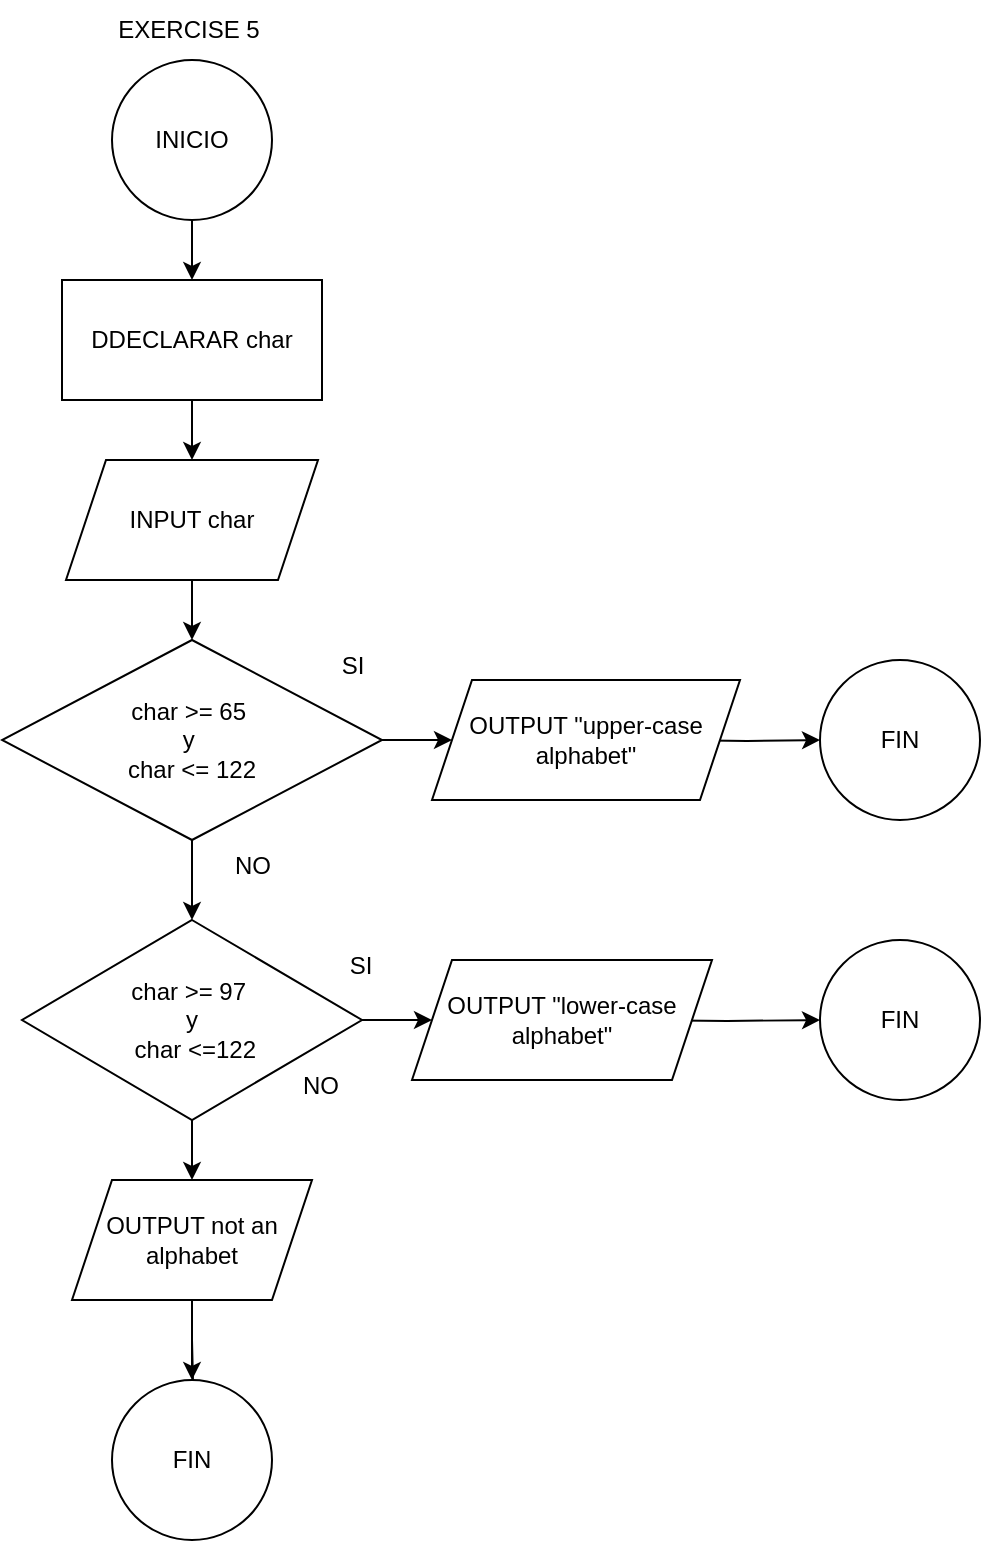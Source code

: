 <mxfile version="24.4.0" type="device">
  <diagram name="EXERCISE-1" id="7WXvErT6jwQCl5LBhXy7">
    <mxGraphModel dx="704" dy="382" grid="1" gridSize="10" guides="1" tooltips="1" connect="1" arrows="1" fold="1" page="1" pageScale="1" pageWidth="850" pageHeight="1100" math="0" shadow="0">
      <root>
        <mxCell id="0" />
        <mxCell id="1" parent="0" />
        <mxCell id="-hOMn0kYKFU-R9jvK8EN-38" value="EXERCISE 5" style="text;html=1;align=center;verticalAlign=middle;resizable=0;points=[];autosize=1;strokeColor=none;fillColor=none;" parent="1" vertex="1">
          <mxGeometry x="348" y="5" width="90" height="30" as="geometry" />
        </mxCell>
        <mxCell id="jAzLcmatW34AS9ptDqRP-155" value="" style="edgeStyle=orthogonalEdgeStyle;rounded=0;orthogonalLoop=1;jettySize=auto;html=1;" edge="1" parent="1" source="jAzLcmatW34AS9ptDqRP-156" target="jAzLcmatW34AS9ptDqRP-158">
          <mxGeometry relative="1" as="geometry" />
        </mxCell>
        <mxCell id="jAzLcmatW34AS9ptDqRP-156" value="INICIO" style="ellipse;whiteSpace=wrap;html=1;" vertex="1" parent="1">
          <mxGeometry x="355" y="35" width="80" height="80" as="geometry" />
        </mxCell>
        <mxCell id="jAzLcmatW34AS9ptDqRP-157" value="" style="edgeStyle=orthogonalEdgeStyle;rounded=0;orthogonalLoop=1;jettySize=auto;html=1;" edge="1" parent="1" source="jAzLcmatW34AS9ptDqRP-158" target="jAzLcmatW34AS9ptDqRP-160">
          <mxGeometry relative="1" as="geometry" />
        </mxCell>
        <mxCell id="jAzLcmatW34AS9ptDqRP-158" value="DDECLARAR char" style="whiteSpace=wrap;html=1;" vertex="1" parent="1">
          <mxGeometry x="330" y="145" width="130" height="60" as="geometry" />
        </mxCell>
        <mxCell id="jAzLcmatW34AS9ptDqRP-159" value="" style="edgeStyle=orthogonalEdgeStyle;rounded=0;orthogonalLoop=1;jettySize=auto;html=1;" edge="1" parent="1" source="jAzLcmatW34AS9ptDqRP-160" target="jAzLcmatW34AS9ptDqRP-163">
          <mxGeometry relative="1" as="geometry" />
        </mxCell>
        <mxCell id="jAzLcmatW34AS9ptDqRP-160" value="INPUT char" style="shape=parallelogram;perimeter=parallelogramPerimeter;whiteSpace=wrap;html=1;fixedSize=1;" vertex="1" parent="1">
          <mxGeometry x="332" y="235" width="126" height="60" as="geometry" />
        </mxCell>
        <mxCell id="jAzLcmatW34AS9ptDqRP-161" value="" style="edgeStyle=orthogonalEdgeStyle;rounded=0;orthogonalLoop=1;jettySize=auto;html=1;" edge="1" parent="1" source="jAzLcmatW34AS9ptDqRP-163">
          <mxGeometry relative="1" as="geometry">
            <mxPoint x="525" y="375" as="targetPoint" />
          </mxGeometry>
        </mxCell>
        <mxCell id="jAzLcmatW34AS9ptDqRP-162" value="" style="edgeStyle=orthogonalEdgeStyle;rounded=0;orthogonalLoop=1;jettySize=auto;html=1;" edge="1" parent="1" source="jAzLcmatW34AS9ptDqRP-163" target="jAzLcmatW34AS9ptDqRP-168">
          <mxGeometry relative="1" as="geometry" />
        </mxCell>
        <mxCell id="jAzLcmatW34AS9ptDqRP-163" value="char &amp;gt;= 65&amp;nbsp;&lt;div&gt;y&amp;nbsp;&lt;/div&gt;&lt;div&gt;char &amp;lt;= 122&lt;/div&gt;" style="rhombus;whiteSpace=wrap;html=1;" vertex="1" parent="1">
          <mxGeometry x="300" y="325" width="190" height="100" as="geometry" />
        </mxCell>
        <mxCell id="jAzLcmatW34AS9ptDqRP-164" value="" style="edgeStyle=orthogonalEdgeStyle;rounded=0;orthogonalLoop=1;jettySize=auto;html=1;" edge="1" parent="1" target="jAzLcmatW34AS9ptDqRP-172">
          <mxGeometry relative="1" as="geometry">
            <mxPoint x="635" y="375" as="sourcePoint" />
          </mxGeometry>
        </mxCell>
        <mxCell id="jAzLcmatW34AS9ptDqRP-165" value="SI" style="text;html=1;align=center;verticalAlign=middle;resizable=0;points=[];autosize=1;strokeColor=none;fillColor=none;" vertex="1" parent="1">
          <mxGeometry x="460" y="323" width="30" height="30" as="geometry" />
        </mxCell>
        <mxCell id="jAzLcmatW34AS9ptDqRP-166" value="" style="edgeStyle=orthogonalEdgeStyle;rounded=0;orthogonalLoop=1;jettySize=auto;html=1;" edge="1" parent="1" source="jAzLcmatW34AS9ptDqRP-168">
          <mxGeometry relative="1" as="geometry">
            <mxPoint x="515" y="515" as="targetPoint" />
          </mxGeometry>
        </mxCell>
        <mxCell id="jAzLcmatW34AS9ptDqRP-167" value="" style="edgeStyle=orthogonalEdgeStyle;rounded=0;orthogonalLoop=1;jettySize=auto;html=1;" edge="1" parent="1" source="jAzLcmatW34AS9ptDqRP-168">
          <mxGeometry relative="1" as="geometry">
            <mxPoint x="395" y="595" as="targetPoint" />
          </mxGeometry>
        </mxCell>
        <mxCell id="jAzLcmatW34AS9ptDqRP-168" value="char &amp;gt;= 97&amp;nbsp;&lt;div&gt;y&lt;/div&gt;&lt;div&gt;&amp;nbsp;char &amp;lt;=122&lt;/div&gt;" style="rhombus;whiteSpace=wrap;html=1;" vertex="1" parent="1">
          <mxGeometry x="310" y="465" width="170" height="100" as="geometry" />
        </mxCell>
        <mxCell id="jAzLcmatW34AS9ptDqRP-169" value="NO" style="text;html=1;align=center;verticalAlign=middle;resizable=0;points=[];autosize=1;strokeColor=none;fillColor=none;" vertex="1" parent="1">
          <mxGeometry x="405" y="423" width="40" height="30" as="geometry" />
        </mxCell>
        <mxCell id="jAzLcmatW34AS9ptDqRP-170" value="" style="edgeStyle=orthogonalEdgeStyle;rounded=0;orthogonalLoop=1;jettySize=auto;html=1;" edge="1" parent="1" target="jAzLcmatW34AS9ptDqRP-173">
          <mxGeometry relative="1" as="geometry">
            <mxPoint x="615" y="515" as="sourcePoint" />
          </mxGeometry>
        </mxCell>
        <mxCell id="jAzLcmatW34AS9ptDqRP-171" value="" style="edgeStyle=orthogonalEdgeStyle;rounded=0;orthogonalLoop=1;jettySize=auto;html=1;" edge="1" parent="1" target="jAzLcmatW34AS9ptDqRP-174">
          <mxGeometry relative="1" as="geometry">
            <mxPoint x="395" y="675" as="sourcePoint" />
          </mxGeometry>
        </mxCell>
        <mxCell id="jAzLcmatW34AS9ptDqRP-172" value="FIN" style="ellipse;whiteSpace=wrap;html=1;" vertex="1" parent="1">
          <mxGeometry x="709" y="335" width="80" height="80" as="geometry" />
        </mxCell>
        <mxCell id="jAzLcmatW34AS9ptDqRP-173" value="FIN" style="ellipse;whiteSpace=wrap;html=1;" vertex="1" parent="1">
          <mxGeometry x="709" y="475" width="80" height="80" as="geometry" />
        </mxCell>
        <mxCell id="jAzLcmatW34AS9ptDqRP-174" value="FIN" style="ellipse;whiteSpace=wrap;html=1;" vertex="1" parent="1">
          <mxGeometry x="355" y="695" width="80" height="80" as="geometry" />
        </mxCell>
        <mxCell id="jAzLcmatW34AS9ptDqRP-175" value="OUTPUT &quot;upper-case alphabet&quot;" style="shape=parallelogram;perimeter=parallelogramPerimeter;whiteSpace=wrap;html=1;fixedSize=1;" vertex="1" parent="1">
          <mxGeometry x="515" y="345" width="154" height="60" as="geometry" />
        </mxCell>
        <mxCell id="jAzLcmatW34AS9ptDqRP-176" value="OUTPUT &quot;lower-case alphabet&quot;" style="shape=parallelogram;perimeter=parallelogramPerimeter;whiteSpace=wrap;html=1;fixedSize=1;" vertex="1" parent="1">
          <mxGeometry x="505" y="485" width="150" height="60" as="geometry" />
        </mxCell>
        <mxCell id="jAzLcmatW34AS9ptDqRP-177" value="" style="edgeStyle=orthogonalEdgeStyle;rounded=0;orthogonalLoop=1;jettySize=auto;html=1;" edge="1" parent="1" source="jAzLcmatW34AS9ptDqRP-178" target="jAzLcmatW34AS9ptDqRP-174">
          <mxGeometry relative="1" as="geometry" />
        </mxCell>
        <mxCell id="jAzLcmatW34AS9ptDqRP-178" value="OUTPUT not an alphabet" style="shape=parallelogram;perimeter=parallelogramPerimeter;whiteSpace=wrap;html=1;fixedSize=1;" vertex="1" parent="1">
          <mxGeometry x="335" y="595" width="120" height="60" as="geometry" />
        </mxCell>
        <mxCell id="jAzLcmatW34AS9ptDqRP-179" value="SI" style="text;html=1;align=center;verticalAlign=middle;resizable=0;points=[];autosize=1;strokeColor=none;fillColor=none;" vertex="1" parent="1">
          <mxGeometry x="464" y="473" width="30" height="30" as="geometry" />
        </mxCell>
        <mxCell id="jAzLcmatW34AS9ptDqRP-180" value="NO" style="text;html=1;align=center;verticalAlign=middle;resizable=0;points=[];autosize=1;strokeColor=none;fillColor=none;" vertex="1" parent="1">
          <mxGeometry x="439" y="533" width="40" height="30" as="geometry" />
        </mxCell>
      </root>
    </mxGraphModel>
  </diagram>
</mxfile>
